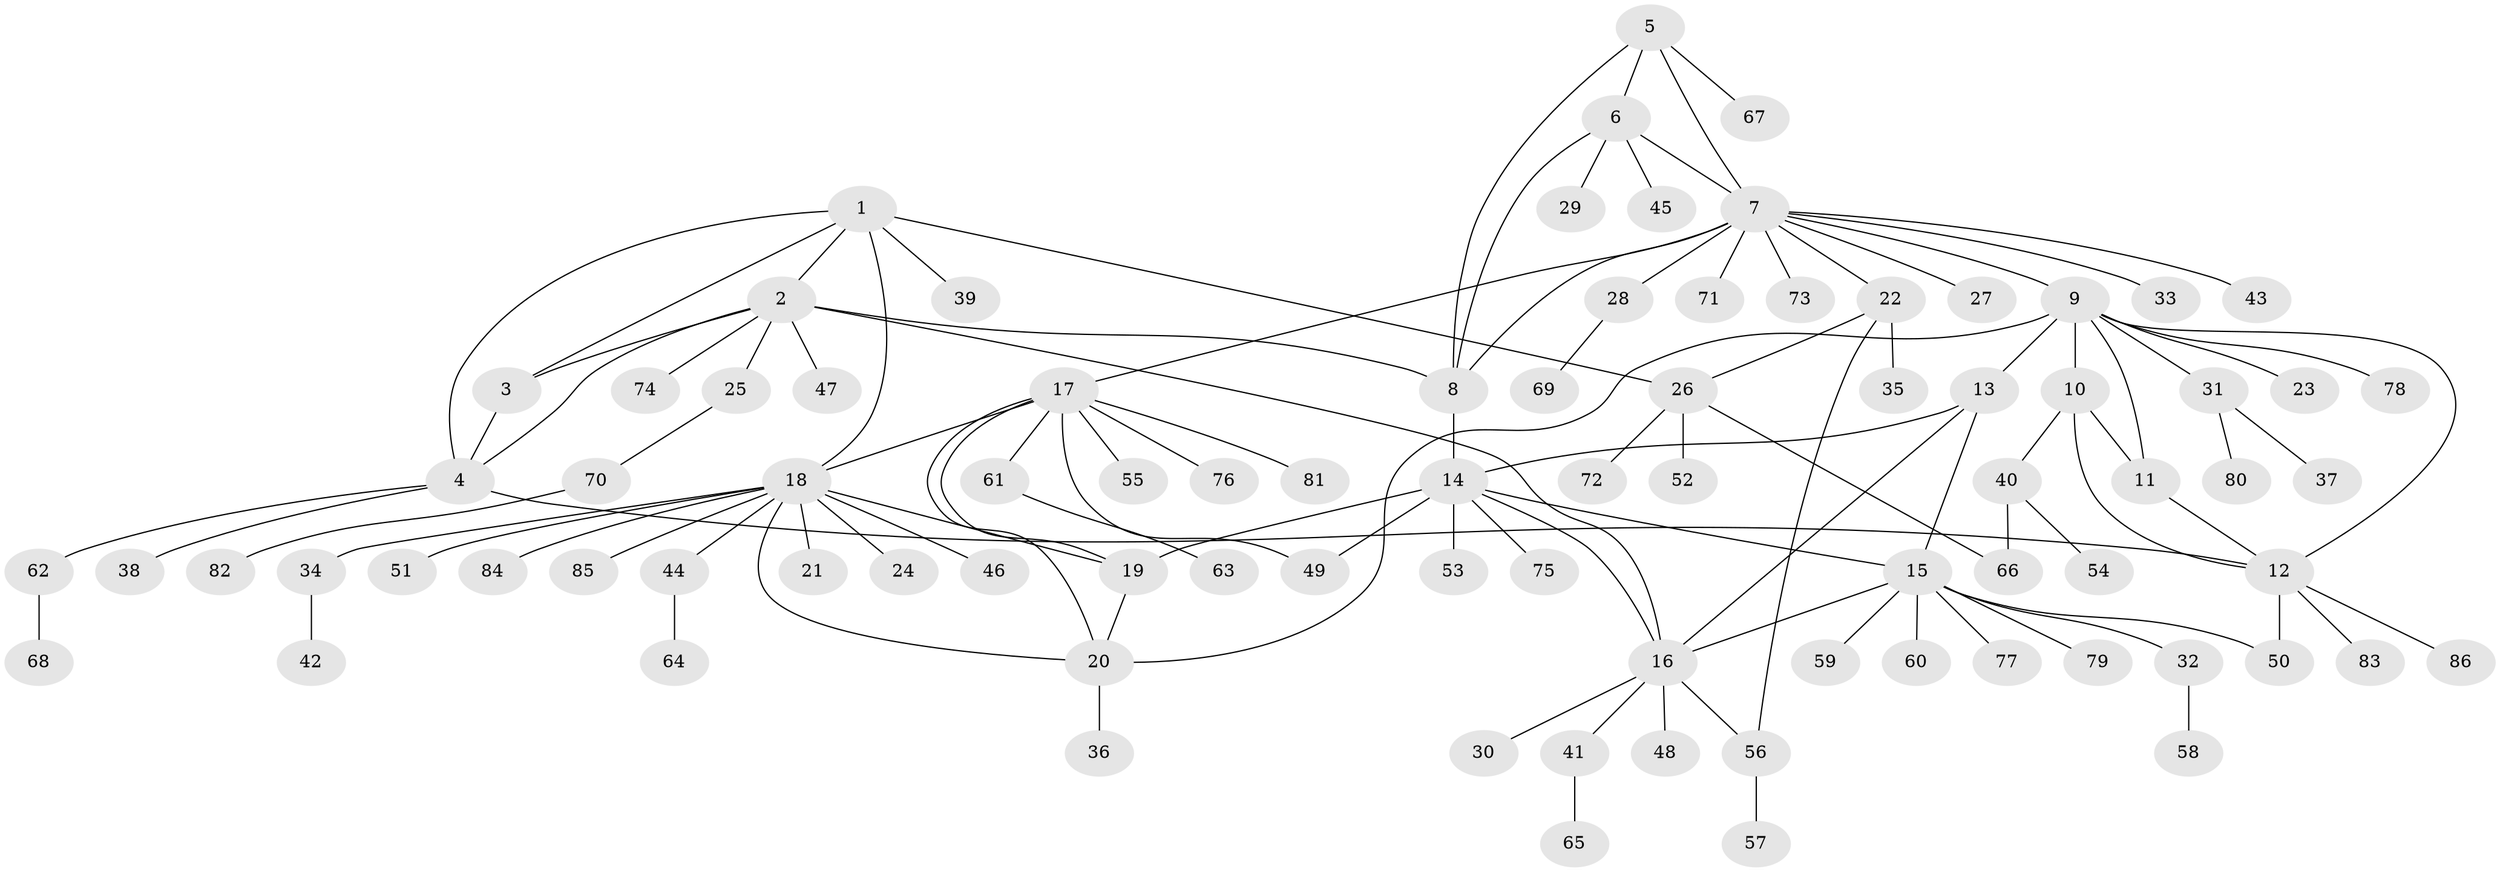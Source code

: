 // Generated by graph-tools (version 1.1) at 2025/50/03/09/25 03:50:31]
// undirected, 86 vertices, 111 edges
graph export_dot {
graph [start="1"]
  node [color=gray90,style=filled];
  1;
  2;
  3;
  4;
  5;
  6;
  7;
  8;
  9;
  10;
  11;
  12;
  13;
  14;
  15;
  16;
  17;
  18;
  19;
  20;
  21;
  22;
  23;
  24;
  25;
  26;
  27;
  28;
  29;
  30;
  31;
  32;
  33;
  34;
  35;
  36;
  37;
  38;
  39;
  40;
  41;
  42;
  43;
  44;
  45;
  46;
  47;
  48;
  49;
  50;
  51;
  52;
  53;
  54;
  55;
  56;
  57;
  58;
  59;
  60;
  61;
  62;
  63;
  64;
  65;
  66;
  67;
  68;
  69;
  70;
  71;
  72;
  73;
  74;
  75;
  76;
  77;
  78;
  79;
  80;
  81;
  82;
  83;
  84;
  85;
  86;
  1 -- 2;
  1 -- 3;
  1 -- 4;
  1 -- 18;
  1 -- 26;
  1 -- 39;
  2 -- 3;
  2 -- 4;
  2 -- 8;
  2 -- 16;
  2 -- 25;
  2 -- 47;
  2 -- 74;
  3 -- 4;
  4 -- 12;
  4 -- 38;
  4 -- 62;
  5 -- 6;
  5 -- 7;
  5 -- 8;
  5 -- 67;
  6 -- 7;
  6 -- 8;
  6 -- 29;
  6 -- 45;
  7 -- 8;
  7 -- 9;
  7 -- 17;
  7 -- 22;
  7 -- 27;
  7 -- 28;
  7 -- 33;
  7 -- 43;
  7 -- 71;
  7 -- 73;
  8 -- 14;
  9 -- 10;
  9 -- 11;
  9 -- 12;
  9 -- 13;
  9 -- 20;
  9 -- 23;
  9 -- 31;
  9 -- 78;
  10 -- 11;
  10 -- 12;
  10 -- 40;
  11 -- 12;
  12 -- 50;
  12 -- 83;
  12 -- 86;
  13 -- 14;
  13 -- 15;
  13 -- 16;
  14 -- 15;
  14 -- 16;
  14 -- 19;
  14 -- 49;
  14 -- 53;
  14 -- 75;
  15 -- 16;
  15 -- 32;
  15 -- 50;
  15 -- 59;
  15 -- 60;
  15 -- 77;
  15 -- 79;
  16 -- 30;
  16 -- 41;
  16 -- 48;
  16 -- 56;
  17 -- 18;
  17 -- 19;
  17 -- 20;
  17 -- 49;
  17 -- 55;
  17 -- 61;
  17 -- 76;
  17 -- 81;
  18 -- 19;
  18 -- 20;
  18 -- 21;
  18 -- 24;
  18 -- 34;
  18 -- 44;
  18 -- 46;
  18 -- 51;
  18 -- 84;
  18 -- 85;
  19 -- 20;
  20 -- 36;
  22 -- 26;
  22 -- 35;
  22 -- 56;
  25 -- 70;
  26 -- 52;
  26 -- 66;
  26 -- 72;
  28 -- 69;
  31 -- 37;
  31 -- 80;
  32 -- 58;
  34 -- 42;
  40 -- 54;
  40 -- 66;
  41 -- 65;
  44 -- 64;
  56 -- 57;
  61 -- 63;
  62 -- 68;
  70 -- 82;
}
